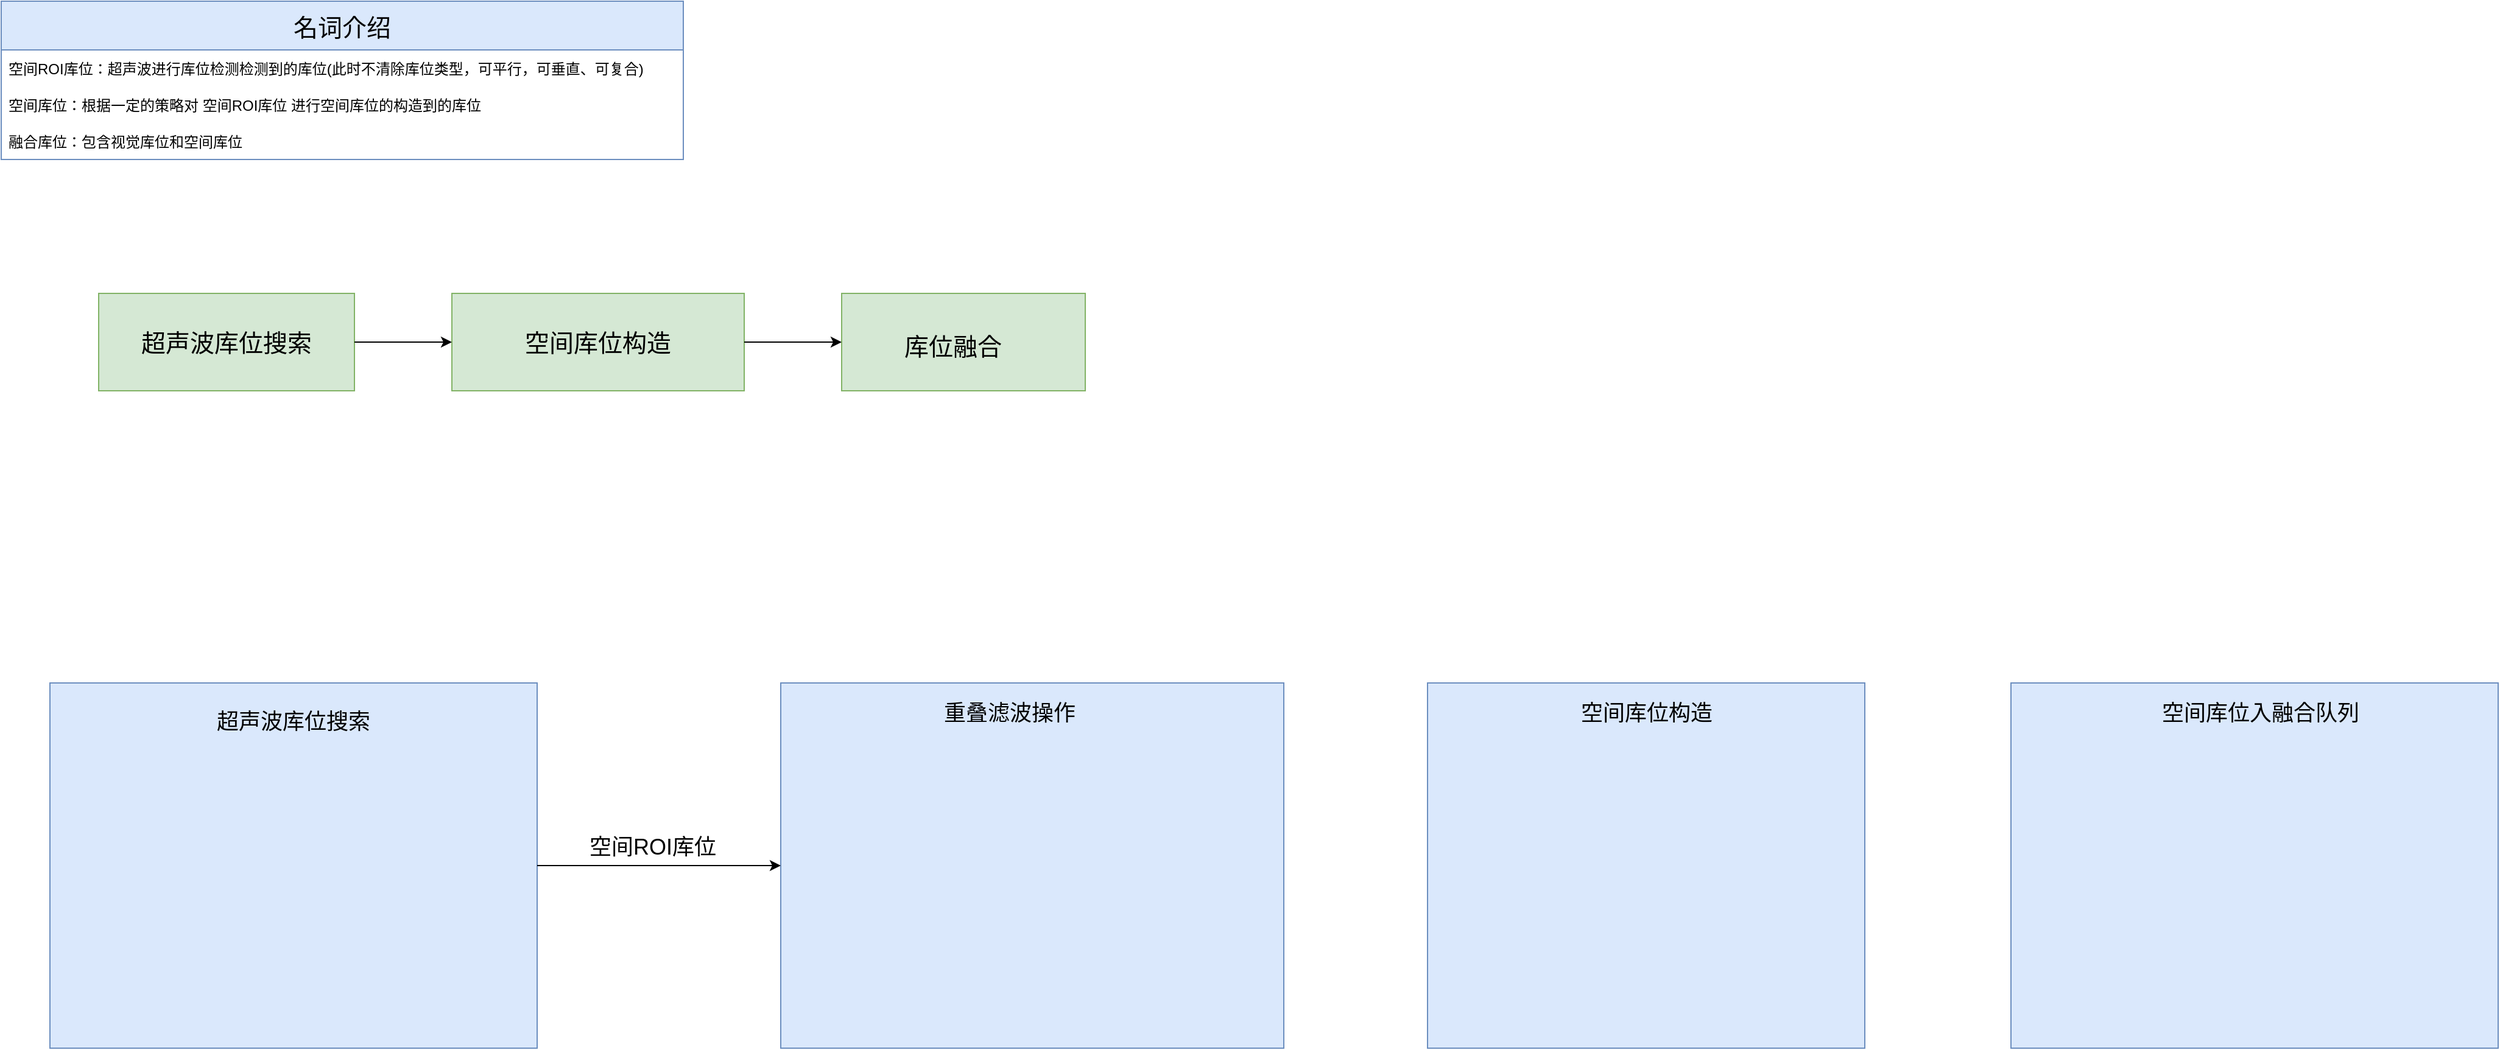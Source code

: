 <mxfile version="15.5.4" type="github">
  <diagram id="cVR37ZmWGLsnPl2WjFdK" name="第 1 页">
    <mxGraphModel dx="1483" dy="766" grid="1" gridSize="10" guides="1" tooltips="1" connect="1" arrows="1" fold="1" page="1" pageScale="1" pageWidth="827" pageHeight="1169" math="0" shadow="0">
      <root>
        <mxCell id="0" />
        <mxCell id="1" parent="0" />
        <mxCell id="-53x6ZhHskoMFxqWoibM-1" value="名词介绍" style="swimlane;fontStyle=0;childLayout=stackLayout;horizontal=1;startSize=40;horizontalStack=0;resizeParent=1;resizeParentMax=0;resizeLast=0;collapsible=1;marginBottom=0;fillColor=#dae8fc;strokeColor=#6c8ebf;fontSize=20;" parent="1" vertex="1">
          <mxGeometry x="70" y="40" width="560" height="130" as="geometry" />
        </mxCell>
        <mxCell id="-53x6ZhHskoMFxqWoibM-2" value="空间ROI库位：超声波进行库位检测检测到的库位(此时不清除库位类型，可平行，可垂直、可复合)" style="text;strokeColor=none;fillColor=none;align=left;verticalAlign=middle;spacingLeft=4;spacingRight=4;overflow=hidden;points=[[0,0.5],[1,0.5]];portConstraint=eastwest;rotatable=0;fontStyle=0" parent="-53x6ZhHskoMFxqWoibM-1" vertex="1">
          <mxGeometry y="40" width="560" height="30" as="geometry" />
        </mxCell>
        <mxCell id="-53x6ZhHskoMFxqWoibM-5" value="空间库位：根据一定的策略对 空间ROI库位 进行空间库位的构造到的库位" style="text;strokeColor=none;fillColor=none;align=left;verticalAlign=middle;spacingLeft=4;spacingRight=4;overflow=hidden;points=[[0,0.5],[1,0.5]];portConstraint=eastwest;rotatable=0;fontStyle=0" parent="-53x6ZhHskoMFxqWoibM-1" vertex="1">
          <mxGeometry y="70" width="560" height="30" as="geometry" />
        </mxCell>
        <mxCell id="-53x6ZhHskoMFxqWoibM-4" value="融合库位：包含视觉库位和空间库位" style="text;strokeColor=none;fillColor=none;align=left;verticalAlign=middle;spacingLeft=4;spacingRight=4;overflow=hidden;points=[[0,0.5],[1,0.5]];portConstraint=eastwest;rotatable=0;" parent="-53x6ZhHskoMFxqWoibM-1" vertex="1">
          <mxGeometry y="100" width="560" height="30" as="geometry" />
        </mxCell>
        <mxCell id="-53x6ZhHskoMFxqWoibM-6" value="" style="rounded=0;whiteSpace=wrap;html=1;fontSize=20;fillColor=#d5e8d4;strokeColor=#82b366;" parent="1" vertex="1">
          <mxGeometry x="150" y="280" width="210" height="80" as="geometry" />
        </mxCell>
        <mxCell id="-53x6ZhHskoMFxqWoibM-9" value="" style="rounded=0;whiteSpace=wrap;html=1;fontSize=20;fillColor=#d5e8d4;strokeColor=#82b366;" parent="1" vertex="1">
          <mxGeometry x="440" y="280" width="240" height="80" as="geometry" />
        </mxCell>
        <mxCell id="-53x6ZhHskoMFxqWoibM-11" value="空间库位构造" style="text;html=1;strokeColor=none;fillColor=none;align=center;verticalAlign=middle;whiteSpace=wrap;rounded=0;fontSize=20;fontColor=#000000;" parent="1" vertex="1">
          <mxGeometry x="470" y="305" width="180" height="30" as="geometry" />
        </mxCell>
        <mxCell id="-53x6ZhHskoMFxqWoibM-13" value="超声波库位搜索" style="text;html=1;strokeColor=none;fillColor=none;align=center;verticalAlign=middle;whiteSpace=wrap;rounded=0;fontSize=20;fontColor=#000000;" parent="1" vertex="1">
          <mxGeometry x="160" y="305" width="190" height="30" as="geometry" />
        </mxCell>
        <mxCell id="-53x6ZhHskoMFxqWoibM-14" value="" style="rounded=0;whiteSpace=wrap;html=1;fontSize=20;fillColor=#d5e8d4;strokeColor=#82b366;" parent="1" vertex="1">
          <mxGeometry x="760" y="280" width="200" height="80" as="geometry" />
        </mxCell>
        <mxCell id="-53x6ZhHskoMFxqWoibM-15" value="库位融合" style="text;html=1;strokeColor=none;fillColor=none;align=center;verticalAlign=middle;whiteSpace=wrap;rounded=0;fontSize=20;fontColor=#000000;" parent="1" vertex="1">
          <mxGeometry x="810" y="310" width="83" height="25" as="geometry" />
        </mxCell>
        <mxCell id="-53x6ZhHskoMFxqWoibM-16" value="" style="endArrow=classic;html=1;rounded=0;fontSize=20;fontColor=#000000;exitX=1;exitY=0.5;exitDx=0;exitDy=0;entryX=0;entryY=0.5;entryDx=0;entryDy=0;" parent="1" source="-53x6ZhHskoMFxqWoibM-6" target="-53x6ZhHskoMFxqWoibM-9" edge="1">
          <mxGeometry width="50" height="50" relative="1" as="geometry">
            <mxPoint x="400" y="480" as="sourcePoint" />
            <mxPoint x="630" y="330" as="targetPoint" />
          </mxGeometry>
        </mxCell>
        <mxCell id="-53x6ZhHskoMFxqWoibM-17" value="" style="endArrow=classic;html=1;rounded=0;fontSize=20;fontColor=#000000;exitX=1;exitY=0.5;exitDx=0;exitDy=0;" parent="1" source="-53x6ZhHskoMFxqWoibM-9" target="-53x6ZhHskoMFxqWoibM-14" edge="1">
          <mxGeometry width="50" height="50" relative="1" as="geometry">
            <mxPoint x="750" y="490" as="sourcePoint" />
            <mxPoint x="800" y="440" as="targetPoint" />
          </mxGeometry>
        </mxCell>
        <mxCell id="vag5pzR2IlvkHYRFwE1v-5" value="" style="group" vertex="1" connectable="0" parent="1">
          <mxGeometry x="710" y="600" width="413" height="300" as="geometry" />
        </mxCell>
        <mxCell id="vag5pzR2IlvkHYRFwE1v-3" value="" style="rounded=0;whiteSpace=wrap;html=1;fontSize=18;fillColor=#dae8fc;strokeColor=#6c8ebf;" vertex="1" parent="vag5pzR2IlvkHYRFwE1v-5">
          <mxGeometry width="413" height="300" as="geometry" />
        </mxCell>
        <mxCell id="vag5pzR2IlvkHYRFwE1v-4" value="重叠滤波操作" style="text;html=1;strokeColor=none;fillColor=none;align=center;verticalAlign=middle;whiteSpace=wrap;rounded=0;fontSize=18;" vertex="1" parent="vag5pzR2IlvkHYRFwE1v-5">
          <mxGeometry x="93" y="10" width="190" height="30" as="geometry" />
        </mxCell>
        <mxCell id="vag5pzR2IlvkHYRFwE1v-6" value="" style="group" vertex="1" connectable="0" parent="1">
          <mxGeometry x="110" y="600" width="400" height="300" as="geometry" />
        </mxCell>
        <mxCell id="vag5pzR2IlvkHYRFwE1v-1" value="" style="rounded=0;whiteSpace=wrap;html=1;fillColor=#dae8fc;strokeColor=#6c8ebf;" vertex="1" parent="vag5pzR2IlvkHYRFwE1v-6">
          <mxGeometry width="400" height="300" as="geometry" />
        </mxCell>
        <mxCell id="vag5pzR2IlvkHYRFwE1v-2" value="&lt;font style=&quot;font-size: 18px&quot;&gt;超声波库位搜索&lt;/font&gt;" style="text;html=1;strokeColor=none;fillColor=none;align=center;verticalAlign=middle;whiteSpace=wrap;rounded=0;" vertex="1" parent="vag5pzR2IlvkHYRFwE1v-6">
          <mxGeometry x="110" y="16.071" width="180" height="32.143" as="geometry" />
        </mxCell>
        <mxCell id="vag5pzR2IlvkHYRFwE1v-9" value="" style="group" vertex="1" connectable="0" parent="1">
          <mxGeometry x="1241" y="600" width="359" height="300" as="geometry" />
        </mxCell>
        <mxCell id="vag5pzR2IlvkHYRFwE1v-7" value="" style="rounded=0;whiteSpace=wrap;html=1;fontSize=18;fillColor=#dae8fc;strokeColor=#6c8ebf;" vertex="1" parent="vag5pzR2IlvkHYRFwE1v-9">
          <mxGeometry width="359" height="300" as="geometry" />
        </mxCell>
        <mxCell id="vag5pzR2IlvkHYRFwE1v-8" value="空间库位构造" style="text;html=1;strokeColor=none;fillColor=none;align=center;verticalAlign=middle;whiteSpace=wrap;rounded=0;fontSize=18;" vertex="1" parent="vag5pzR2IlvkHYRFwE1v-9">
          <mxGeometry x="89.5" y="10" width="180" height="30" as="geometry" />
        </mxCell>
        <mxCell id="vag5pzR2IlvkHYRFwE1v-11" value="" style="rounded=0;whiteSpace=wrap;html=1;fontSize=18;fillColor=#dae8fc;strokeColor=#6c8ebf;" vertex="1" parent="1">
          <mxGeometry x="1720" y="600" width="400" height="300" as="geometry" />
        </mxCell>
        <mxCell id="vag5pzR2IlvkHYRFwE1v-12" value="空间库位入融合队列" style="text;html=1;strokeColor=none;fillColor=none;align=center;verticalAlign=middle;whiteSpace=wrap;rounded=0;fontSize=18;" vertex="1" parent="1">
          <mxGeometry x="1810" y="610" width="230" height="30" as="geometry" />
        </mxCell>
        <mxCell id="vag5pzR2IlvkHYRFwE1v-15" value="" style="endArrow=classic;html=1;rounded=0;fontSize=18;exitX=1;exitY=0.5;exitDx=0;exitDy=0;entryX=0;entryY=0.5;entryDx=0;entryDy=0;" edge="1" parent="1" source="vag5pzR2IlvkHYRFwE1v-1" target="vag5pzR2IlvkHYRFwE1v-3">
          <mxGeometry width="50" height="50" relative="1" as="geometry">
            <mxPoint x="660" y="1040" as="sourcePoint" />
            <mxPoint x="710" y="990" as="targetPoint" />
          </mxGeometry>
        </mxCell>
        <mxCell id="vag5pzR2IlvkHYRFwE1v-16" value="空间ROI库位" style="text;html=1;strokeColor=none;fillColor=none;align=center;verticalAlign=middle;whiteSpace=wrap;rounded=0;fontSize=18;" vertex="1" parent="1">
          <mxGeometry x="550" y="720" width="110" height="30" as="geometry" />
        </mxCell>
      </root>
    </mxGraphModel>
  </diagram>
</mxfile>
